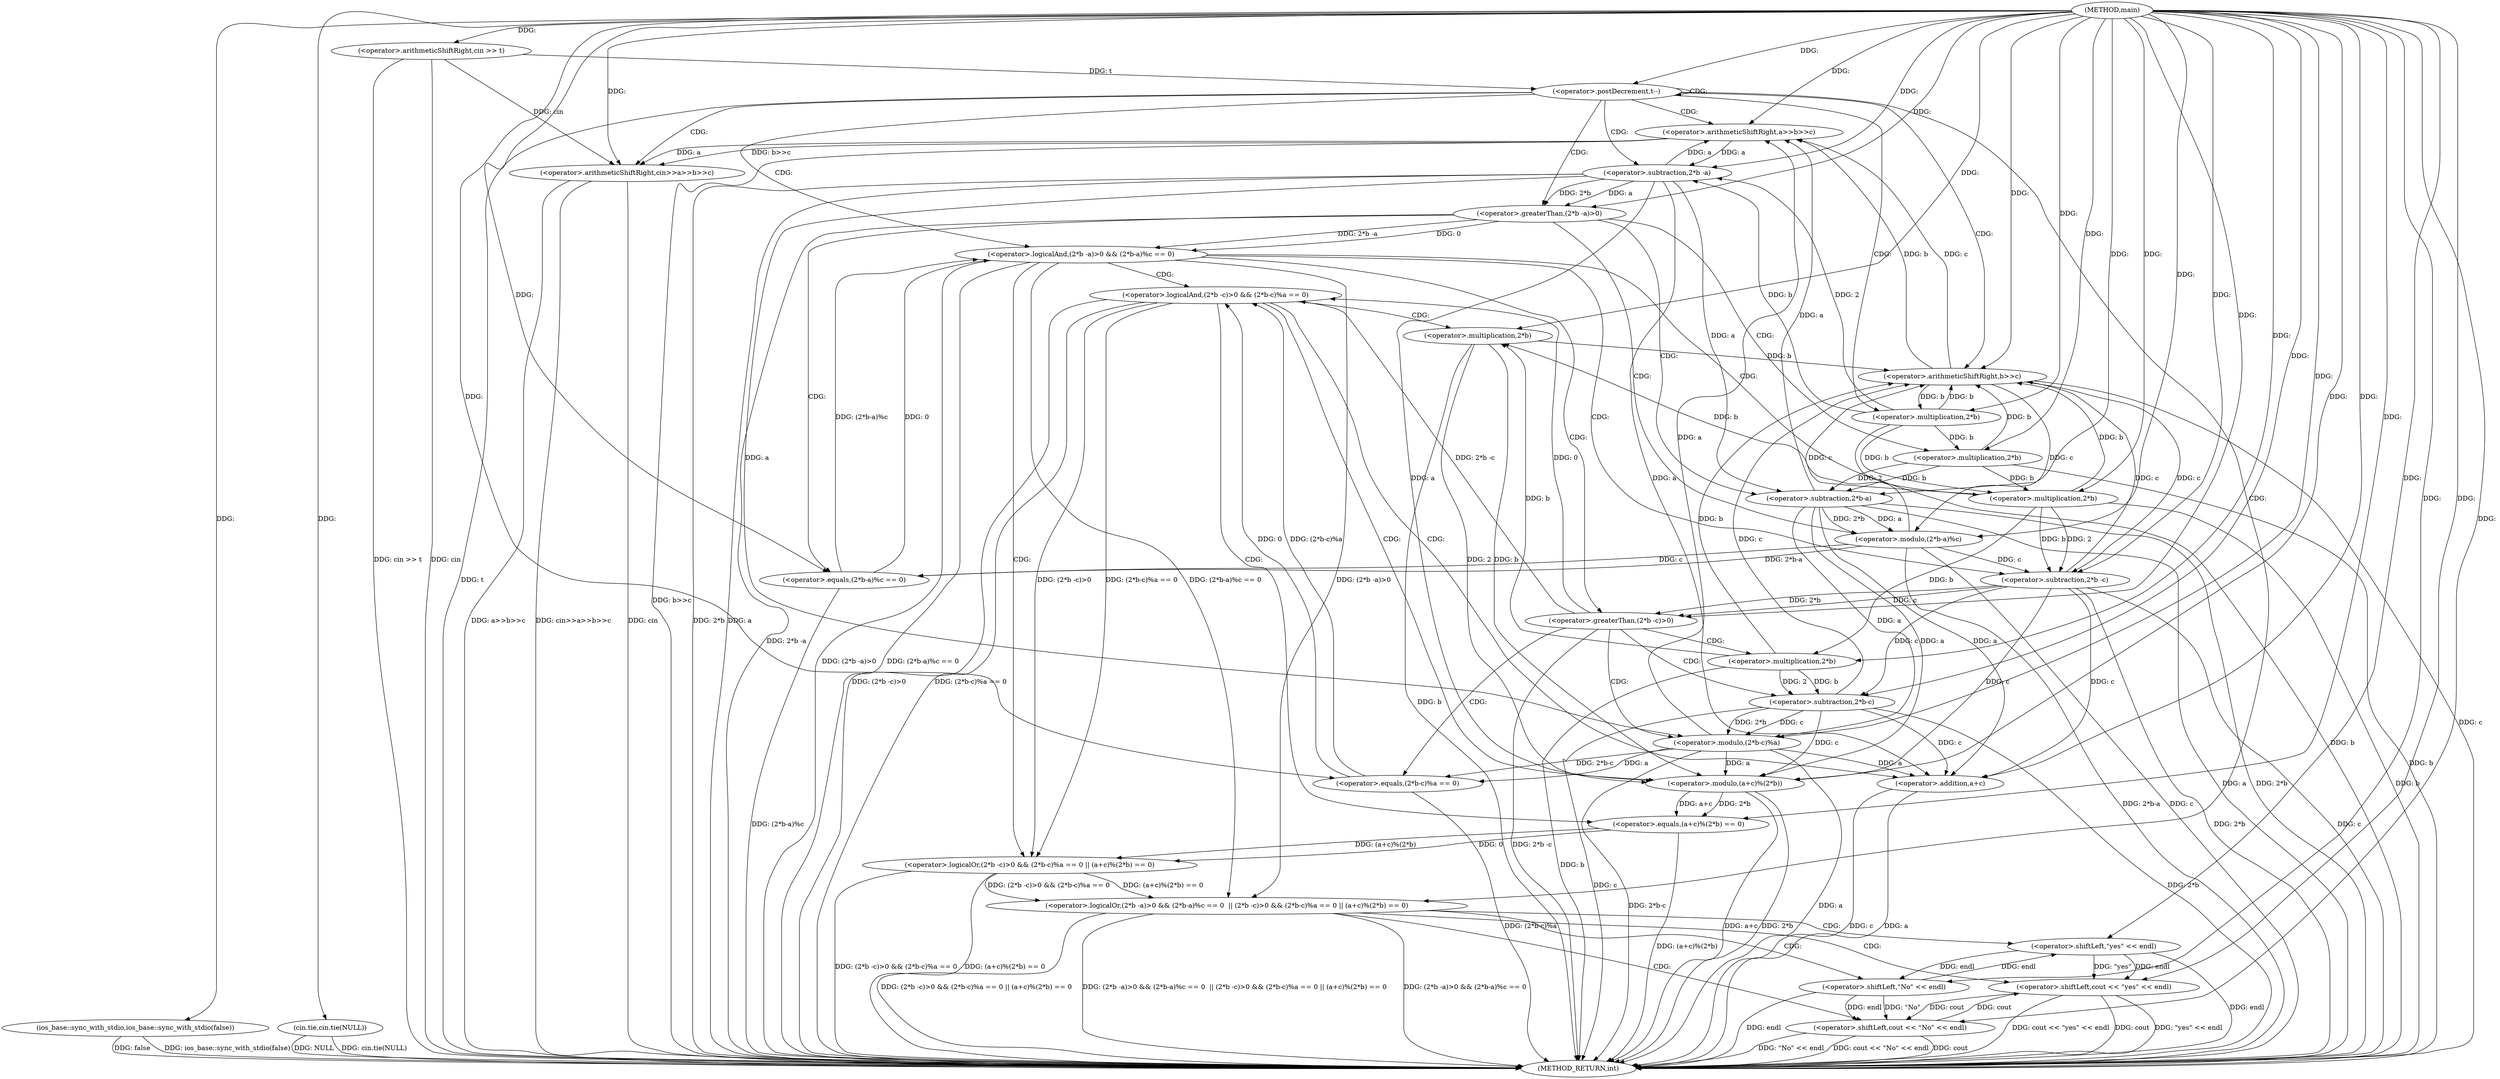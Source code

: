 digraph "main" {  
"1000102" [label = "(METHOD,main)" ]
"1000184" [label = "(METHOD_RETURN,int)" ]
"1000104" [label = "(ios_base::sync_with_stdio,ios_base::sync_with_stdio(false))" ]
"1000106" [label = "(cin.tie,cin.tie(NULL))" ]
"1000109" [label = "(<operator>.arithmeticShiftRight,cin >> t)" ]
"1000113" [label = "(<operator>.postDecrement,t--)" ]
"1000119" [label = "(<operator>.arithmeticShiftRight,cin>>a>>b>>c)" ]
"1000127" [label = "(<operator>.logicalOr,(2*b -a)>0 && (2*b-a)%c == 0  || (2*b -c)>0 && (2*b-c)%a == 0 || (a+c)%(2*b) == 0)" ]
"1000172" [label = "(<operator>.shiftLeft,cout << \"yes\" << endl)" ]
"1000121" [label = "(<operator>.arithmeticShiftRight,a>>b>>c)" ]
"1000123" [label = "(<operator>.arithmeticShiftRight,b>>c)" ]
"1000128" [label = "(<operator>.logicalAnd,(2*b -a)>0 && (2*b-a)%c == 0)" ]
"1000145" [label = "(<operator>.logicalOr,(2*b -c)>0 && (2*b-c)%a == 0 || (a+c)%(2*b) == 0)" ]
"1000174" [label = "(<operator>.shiftLeft,\"yes\" << endl)" ]
"1000179" [label = "(<operator>.shiftLeft,cout << \"No\" << endl)" ]
"1000129" [label = "(<operator>.greaterThan,(2*b -a)>0)" ]
"1000136" [label = "(<operator>.equals,(2*b-a)%c == 0)" ]
"1000146" [label = "(<operator>.logicalAnd,(2*b -c)>0 && (2*b-c)%a == 0)" ]
"1000163" [label = "(<operator>.equals,(a+c)%(2*b) == 0)" ]
"1000130" [label = "(<operator>.subtraction,2*b -a)" ]
"1000137" [label = "(<operator>.modulo,(2*b-a)%c)" ]
"1000147" [label = "(<operator>.greaterThan,(2*b -c)>0)" ]
"1000154" [label = "(<operator>.equals,(2*b-c)%a == 0)" ]
"1000164" [label = "(<operator>.modulo,(a+c)%(2*b))" ]
"1000181" [label = "(<operator>.shiftLeft,\"No\" << endl)" ]
"1000131" [label = "(<operator>.multiplication,2*b)" ]
"1000138" [label = "(<operator>.subtraction,2*b-a)" ]
"1000148" [label = "(<operator>.subtraction,2*b -c)" ]
"1000155" [label = "(<operator>.modulo,(2*b-c)%a)" ]
"1000165" [label = "(<operator>.addition,a+c)" ]
"1000168" [label = "(<operator>.multiplication,2*b)" ]
"1000139" [label = "(<operator>.multiplication,2*b)" ]
"1000149" [label = "(<operator>.multiplication,2*b)" ]
"1000156" [label = "(<operator>.subtraction,2*b-c)" ]
"1000157" [label = "(<operator>.multiplication,2*b)" ]
  "1000104" -> "1000184"  [ label = "DDG: ios_base::sync_with_stdio(false)"] 
  "1000106" -> "1000184"  [ label = "DDG: cin.tie(NULL)"] 
  "1000109" -> "1000184"  [ label = "DDG: cin"] 
  "1000109" -> "1000184"  [ label = "DDG: cin >> t"] 
  "1000113" -> "1000184"  [ label = "DDG: t"] 
  "1000119" -> "1000184"  [ label = "DDG: cin"] 
  "1000123" -> "1000184"  [ label = "DDG: c"] 
  "1000121" -> "1000184"  [ label = "DDG: b>>c"] 
  "1000119" -> "1000184"  [ label = "DDG: a>>b>>c"] 
  "1000119" -> "1000184"  [ label = "DDG: cin>>a>>b>>c"] 
  "1000131" -> "1000184"  [ label = "DDG: b"] 
  "1000130" -> "1000184"  [ label = "DDG: 2*b"] 
  "1000130" -> "1000184"  [ label = "DDG: a"] 
  "1000129" -> "1000184"  [ label = "DDG: 2*b -a"] 
  "1000128" -> "1000184"  [ label = "DDG: (2*b -a)>0"] 
  "1000139" -> "1000184"  [ label = "DDG: b"] 
  "1000138" -> "1000184"  [ label = "DDG: 2*b"] 
  "1000138" -> "1000184"  [ label = "DDG: a"] 
  "1000137" -> "1000184"  [ label = "DDG: 2*b-a"] 
  "1000137" -> "1000184"  [ label = "DDG: c"] 
  "1000136" -> "1000184"  [ label = "DDG: (2*b-a)%c"] 
  "1000128" -> "1000184"  [ label = "DDG: (2*b-a)%c == 0"] 
  "1000127" -> "1000184"  [ label = "DDG: (2*b -a)>0 && (2*b-a)%c == 0"] 
  "1000149" -> "1000184"  [ label = "DDG: b"] 
  "1000148" -> "1000184"  [ label = "DDG: 2*b"] 
  "1000148" -> "1000184"  [ label = "DDG: c"] 
  "1000147" -> "1000184"  [ label = "DDG: 2*b -c"] 
  "1000146" -> "1000184"  [ label = "DDG: (2*b -c)>0"] 
  "1000157" -> "1000184"  [ label = "DDG: b"] 
  "1000156" -> "1000184"  [ label = "DDG: 2*b"] 
  "1000156" -> "1000184"  [ label = "DDG: c"] 
  "1000155" -> "1000184"  [ label = "DDG: 2*b-c"] 
  "1000155" -> "1000184"  [ label = "DDG: a"] 
  "1000154" -> "1000184"  [ label = "DDG: (2*b-c)%a"] 
  "1000146" -> "1000184"  [ label = "DDG: (2*b-c)%a == 0"] 
  "1000145" -> "1000184"  [ label = "DDG: (2*b -c)>0 && (2*b-c)%a == 0"] 
  "1000165" -> "1000184"  [ label = "DDG: a"] 
  "1000165" -> "1000184"  [ label = "DDG: c"] 
  "1000164" -> "1000184"  [ label = "DDG: a+c"] 
  "1000168" -> "1000184"  [ label = "DDG: b"] 
  "1000164" -> "1000184"  [ label = "DDG: 2*b"] 
  "1000163" -> "1000184"  [ label = "DDG: (a+c)%(2*b)"] 
  "1000145" -> "1000184"  [ label = "DDG: (a+c)%(2*b) == 0"] 
  "1000127" -> "1000184"  [ label = "DDG: (2*b -c)>0 && (2*b-c)%a == 0 || (a+c)%(2*b) == 0"] 
  "1000127" -> "1000184"  [ label = "DDG: (2*b -a)>0 && (2*b-a)%c == 0  || (2*b -c)>0 && (2*b-c)%a == 0 || (a+c)%(2*b) == 0"] 
  "1000179" -> "1000184"  [ label = "DDG: cout"] 
  "1000181" -> "1000184"  [ label = "DDG: endl"] 
  "1000179" -> "1000184"  [ label = "DDG: \"No\" << endl"] 
  "1000179" -> "1000184"  [ label = "DDG: cout << \"No\" << endl"] 
  "1000172" -> "1000184"  [ label = "DDG: cout"] 
  "1000174" -> "1000184"  [ label = "DDG: endl"] 
  "1000172" -> "1000184"  [ label = "DDG: \"yes\" << endl"] 
  "1000172" -> "1000184"  [ label = "DDG: cout << \"yes\" << endl"] 
  "1000106" -> "1000184"  [ label = "DDG: NULL"] 
  "1000104" -> "1000184"  [ label = "DDG: false"] 
  "1000102" -> "1000104"  [ label = "DDG: "] 
  "1000102" -> "1000106"  [ label = "DDG: "] 
  "1000102" -> "1000109"  [ label = "DDG: "] 
  "1000109" -> "1000113"  [ label = "DDG: t"] 
  "1000102" -> "1000113"  [ label = "DDG: "] 
  "1000109" -> "1000119"  [ label = "DDG: cin"] 
  "1000102" -> "1000119"  [ label = "DDG: "] 
  "1000121" -> "1000119"  [ label = "DDG: b>>c"] 
  "1000121" -> "1000119"  [ label = "DDG: a"] 
  "1000130" -> "1000121"  [ label = "DDG: a"] 
  "1000138" -> "1000121"  [ label = "DDG: a"] 
  "1000155" -> "1000121"  [ label = "DDG: a"] 
  "1000102" -> "1000121"  [ label = "DDG: "] 
  "1000123" -> "1000121"  [ label = "DDG: b"] 
  "1000123" -> "1000121"  [ label = "DDG: c"] 
  "1000128" -> "1000127"  [ label = "DDG: (2*b -a)>0"] 
  "1000128" -> "1000127"  [ label = "DDG: (2*b-a)%c == 0"] 
  "1000145" -> "1000127"  [ label = "DDG: (a+c)%(2*b) == 0"] 
  "1000145" -> "1000127"  [ label = "DDG: (2*b -c)>0 && (2*b-c)%a == 0"] 
  "1000179" -> "1000172"  [ label = "DDG: cout"] 
  "1000102" -> "1000172"  [ label = "DDG: "] 
  "1000174" -> "1000172"  [ label = "DDG: endl"] 
  "1000174" -> "1000172"  [ label = "DDG: \"yes\""] 
  "1000131" -> "1000123"  [ label = "DDG: b"] 
  "1000139" -> "1000123"  [ label = "DDG: b"] 
  "1000149" -> "1000123"  [ label = "DDG: b"] 
  "1000157" -> "1000123"  [ label = "DDG: b"] 
  "1000168" -> "1000123"  [ label = "DDG: b"] 
  "1000102" -> "1000123"  [ label = "DDG: "] 
  "1000137" -> "1000123"  [ label = "DDG: c"] 
  "1000148" -> "1000123"  [ label = "DDG: c"] 
  "1000156" -> "1000123"  [ label = "DDG: c"] 
  "1000129" -> "1000128"  [ label = "DDG: 2*b -a"] 
  "1000129" -> "1000128"  [ label = "DDG: 0"] 
  "1000136" -> "1000128"  [ label = "DDG: (2*b-a)%c"] 
  "1000136" -> "1000128"  [ label = "DDG: 0"] 
  "1000146" -> "1000145"  [ label = "DDG: (2*b-c)%a == 0"] 
  "1000146" -> "1000145"  [ label = "DDG: (2*b -c)>0"] 
  "1000163" -> "1000145"  [ label = "DDG: (a+c)%(2*b)"] 
  "1000163" -> "1000145"  [ label = "DDG: 0"] 
  "1000102" -> "1000174"  [ label = "DDG: "] 
  "1000181" -> "1000174"  [ label = "DDG: endl"] 
  "1000130" -> "1000129"  [ label = "DDG: 2*b"] 
  "1000130" -> "1000129"  [ label = "DDG: a"] 
  "1000102" -> "1000129"  [ label = "DDG: "] 
  "1000137" -> "1000136"  [ label = "DDG: c"] 
  "1000137" -> "1000136"  [ label = "DDG: 2*b-a"] 
  "1000102" -> "1000136"  [ label = "DDG: "] 
  "1000147" -> "1000146"  [ label = "DDG: 2*b -c"] 
  "1000147" -> "1000146"  [ label = "DDG: 0"] 
  "1000154" -> "1000146"  [ label = "DDG: (2*b-c)%a"] 
  "1000154" -> "1000146"  [ label = "DDG: 0"] 
  "1000164" -> "1000163"  [ label = "DDG: 2*b"] 
  "1000164" -> "1000163"  [ label = "DDG: a+c"] 
  "1000102" -> "1000163"  [ label = "DDG: "] 
  "1000172" -> "1000179"  [ label = "DDG: cout"] 
  "1000102" -> "1000179"  [ label = "DDG: "] 
  "1000181" -> "1000179"  [ label = "DDG: \"No\""] 
  "1000181" -> "1000179"  [ label = "DDG: endl"] 
  "1000131" -> "1000130"  [ label = "DDG: 2"] 
  "1000131" -> "1000130"  [ label = "DDG: b"] 
  "1000121" -> "1000130"  [ label = "DDG: a"] 
  "1000102" -> "1000130"  [ label = "DDG: "] 
  "1000138" -> "1000137"  [ label = "DDG: a"] 
  "1000138" -> "1000137"  [ label = "DDG: 2*b"] 
  "1000123" -> "1000137"  [ label = "DDG: c"] 
  "1000102" -> "1000137"  [ label = "DDG: "] 
  "1000148" -> "1000147"  [ label = "DDG: c"] 
  "1000148" -> "1000147"  [ label = "DDG: 2*b"] 
  "1000102" -> "1000147"  [ label = "DDG: "] 
  "1000155" -> "1000154"  [ label = "DDG: 2*b-c"] 
  "1000155" -> "1000154"  [ label = "DDG: a"] 
  "1000102" -> "1000154"  [ label = "DDG: "] 
  "1000148" -> "1000164"  [ label = "DDG: c"] 
  "1000156" -> "1000164"  [ label = "DDG: c"] 
  "1000102" -> "1000164"  [ label = "DDG: "] 
  "1000130" -> "1000164"  [ label = "DDG: a"] 
  "1000138" -> "1000164"  [ label = "DDG: a"] 
  "1000155" -> "1000164"  [ label = "DDG: a"] 
  "1000168" -> "1000164"  [ label = "DDG: b"] 
  "1000168" -> "1000164"  [ label = "DDG: 2"] 
  "1000102" -> "1000181"  [ label = "DDG: "] 
  "1000174" -> "1000181"  [ label = "DDG: endl"] 
  "1000102" -> "1000131"  [ label = "DDG: "] 
  "1000123" -> "1000131"  [ label = "DDG: b"] 
  "1000139" -> "1000138"  [ label = "DDG: b"] 
  "1000139" -> "1000138"  [ label = "DDG: 2"] 
  "1000130" -> "1000138"  [ label = "DDG: a"] 
  "1000102" -> "1000138"  [ label = "DDG: "] 
  "1000149" -> "1000148"  [ label = "DDG: b"] 
  "1000149" -> "1000148"  [ label = "DDG: 2"] 
  "1000123" -> "1000148"  [ label = "DDG: c"] 
  "1000137" -> "1000148"  [ label = "DDG: c"] 
  "1000102" -> "1000148"  [ label = "DDG: "] 
  "1000156" -> "1000155"  [ label = "DDG: c"] 
  "1000156" -> "1000155"  [ label = "DDG: 2*b"] 
  "1000130" -> "1000155"  [ label = "DDG: a"] 
  "1000138" -> "1000155"  [ label = "DDG: a"] 
  "1000102" -> "1000155"  [ label = "DDG: "] 
  "1000130" -> "1000165"  [ label = "DDG: a"] 
  "1000138" -> "1000165"  [ label = "DDG: a"] 
  "1000155" -> "1000165"  [ label = "DDG: a"] 
  "1000102" -> "1000165"  [ label = "DDG: "] 
  "1000148" -> "1000165"  [ label = "DDG: c"] 
  "1000156" -> "1000165"  [ label = "DDG: c"] 
  "1000102" -> "1000168"  [ label = "DDG: "] 
  "1000149" -> "1000168"  [ label = "DDG: b"] 
  "1000157" -> "1000168"  [ label = "DDG: b"] 
  "1000102" -> "1000139"  [ label = "DDG: "] 
  "1000131" -> "1000139"  [ label = "DDG: b"] 
  "1000102" -> "1000149"  [ label = "DDG: "] 
  "1000131" -> "1000149"  [ label = "DDG: b"] 
  "1000139" -> "1000149"  [ label = "DDG: b"] 
  "1000157" -> "1000156"  [ label = "DDG: b"] 
  "1000157" -> "1000156"  [ label = "DDG: 2"] 
  "1000148" -> "1000156"  [ label = "DDG: c"] 
  "1000102" -> "1000156"  [ label = "DDG: "] 
  "1000102" -> "1000157"  [ label = "DDG: "] 
  "1000149" -> "1000157"  [ label = "DDG: b"] 
  "1000113" -> "1000127"  [ label = "CDG: "] 
  "1000113" -> "1000128"  [ label = "CDG: "] 
  "1000113" -> "1000119"  [ label = "CDG: "] 
  "1000113" -> "1000121"  [ label = "CDG: "] 
  "1000113" -> "1000131"  [ label = "CDG: "] 
  "1000113" -> "1000113"  [ label = "CDG: "] 
  "1000113" -> "1000129"  [ label = "CDG: "] 
  "1000113" -> "1000123"  [ label = "CDG: "] 
  "1000113" -> "1000130"  [ label = "CDG: "] 
  "1000127" -> "1000174"  [ label = "CDG: "] 
  "1000127" -> "1000172"  [ label = "CDG: "] 
  "1000127" -> "1000179"  [ label = "CDG: "] 
  "1000127" -> "1000181"  [ label = "CDG: "] 
  "1000128" -> "1000148"  [ label = "CDG: "] 
  "1000128" -> "1000149"  [ label = "CDG: "] 
  "1000128" -> "1000147"  [ label = "CDG: "] 
  "1000128" -> "1000145"  [ label = "CDG: "] 
  "1000128" -> "1000146"  [ label = "CDG: "] 
  "1000129" -> "1000139"  [ label = "CDG: "] 
  "1000129" -> "1000136"  [ label = "CDG: "] 
  "1000129" -> "1000137"  [ label = "CDG: "] 
  "1000129" -> "1000138"  [ label = "CDG: "] 
  "1000146" -> "1000164"  [ label = "CDG: "] 
  "1000146" -> "1000165"  [ label = "CDG: "] 
  "1000146" -> "1000163"  [ label = "CDG: "] 
  "1000146" -> "1000168"  [ label = "CDG: "] 
  "1000147" -> "1000156"  [ label = "CDG: "] 
  "1000147" -> "1000157"  [ label = "CDG: "] 
  "1000147" -> "1000155"  [ label = "CDG: "] 
  "1000147" -> "1000154"  [ label = "CDG: "] 
}
